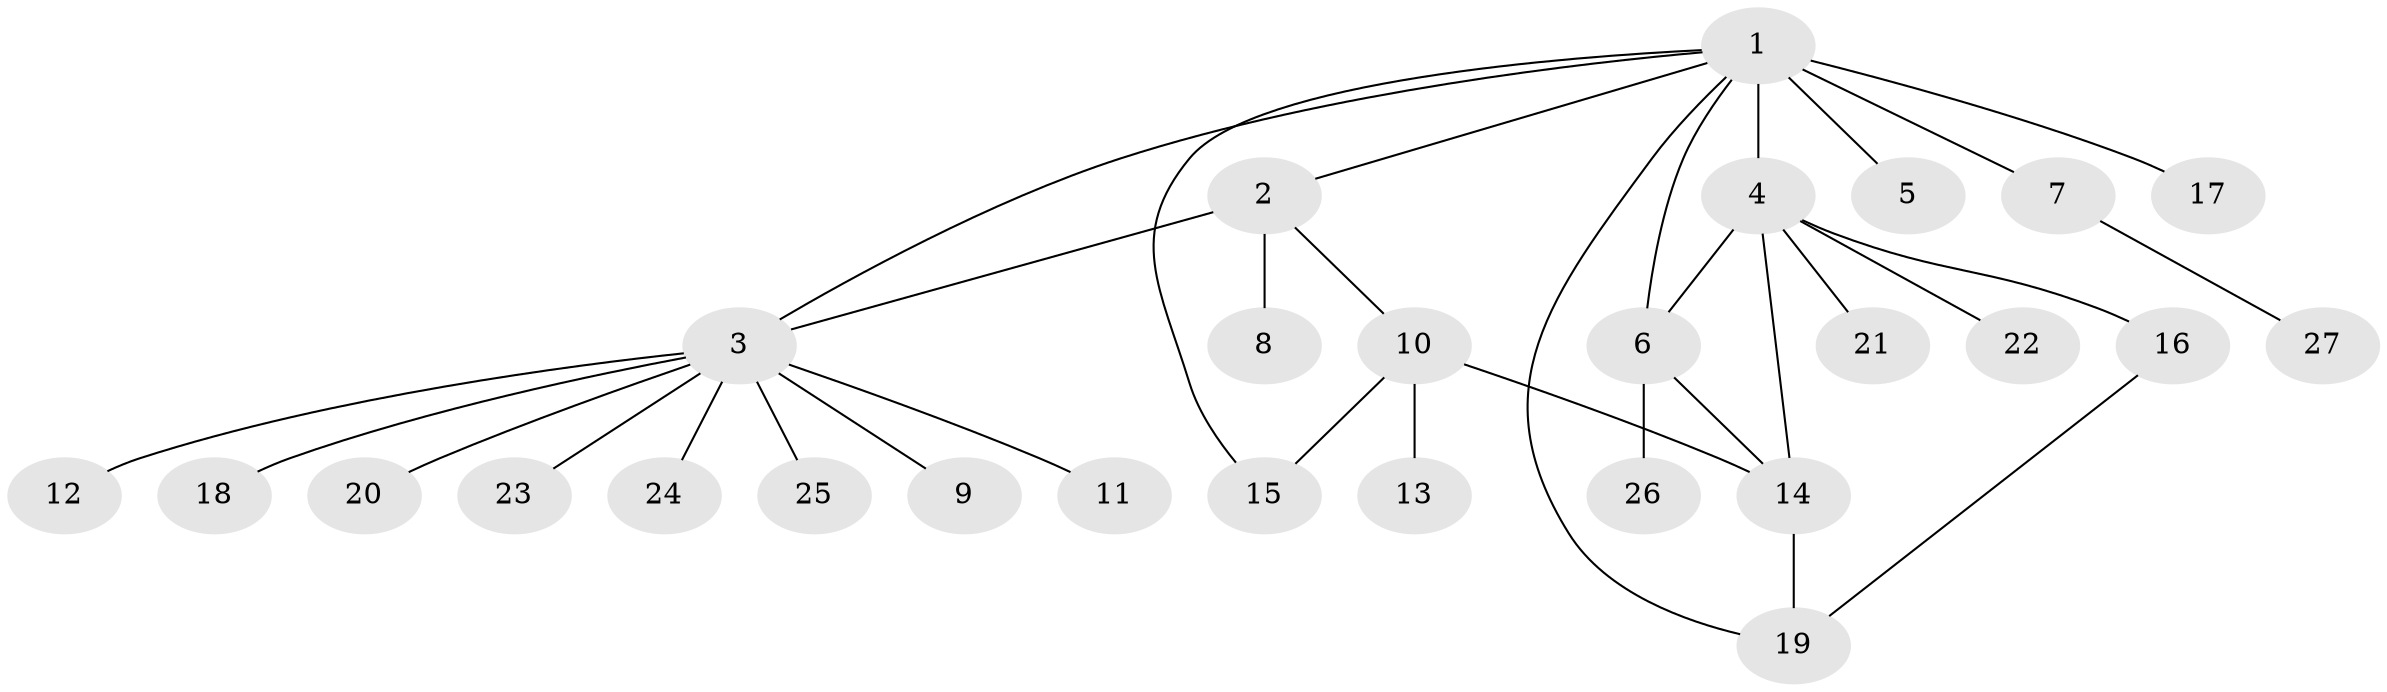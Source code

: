 // original degree distribution, {12: 0.018518518518518517, 10: 0.037037037037037035, 11: 0.018518518518518517, 8: 0.018518518518518517, 1: 0.6481481481481481, 3: 0.05555555555555555, 5: 0.018518518518518517, 2: 0.16666666666666666, 4: 0.018518518518518517}
// Generated by graph-tools (version 1.1) at 2025/35/03/09/25 02:35:22]
// undirected, 27 vertices, 33 edges
graph export_dot {
graph [start="1"]
  node [color=gray90,style=filled];
  1;
  2;
  3;
  4;
  5;
  6;
  7;
  8;
  9;
  10;
  11;
  12;
  13;
  14;
  15;
  16;
  17;
  18;
  19;
  20;
  21;
  22;
  23;
  24;
  25;
  26;
  27;
  1 -- 2 [weight=1.0];
  1 -- 3 [weight=1.0];
  1 -- 4 [weight=1.0];
  1 -- 5 [weight=3.0];
  1 -- 6 [weight=1.0];
  1 -- 7 [weight=1.0];
  1 -- 15 [weight=1.0];
  1 -- 17 [weight=1.0];
  1 -- 19 [weight=1.0];
  2 -- 3 [weight=1.0];
  2 -- 8 [weight=6.0];
  2 -- 10 [weight=1.0];
  3 -- 9 [weight=1.0];
  3 -- 11 [weight=1.0];
  3 -- 12 [weight=1.0];
  3 -- 18 [weight=1.0];
  3 -- 20 [weight=1.0];
  3 -- 23 [weight=1.0];
  3 -- 24 [weight=1.0];
  3 -- 25 [weight=1.0];
  4 -- 6 [weight=1.0];
  4 -- 14 [weight=1.0];
  4 -- 16 [weight=1.0];
  4 -- 21 [weight=1.0];
  4 -- 22 [weight=2.0];
  6 -- 14 [weight=2.0];
  6 -- 26 [weight=1.0];
  7 -- 27 [weight=1.0];
  10 -- 13 [weight=1.0];
  10 -- 14 [weight=1.0];
  10 -- 15 [weight=1.0];
  14 -- 19 [weight=5.0];
  16 -- 19 [weight=1.0];
}
